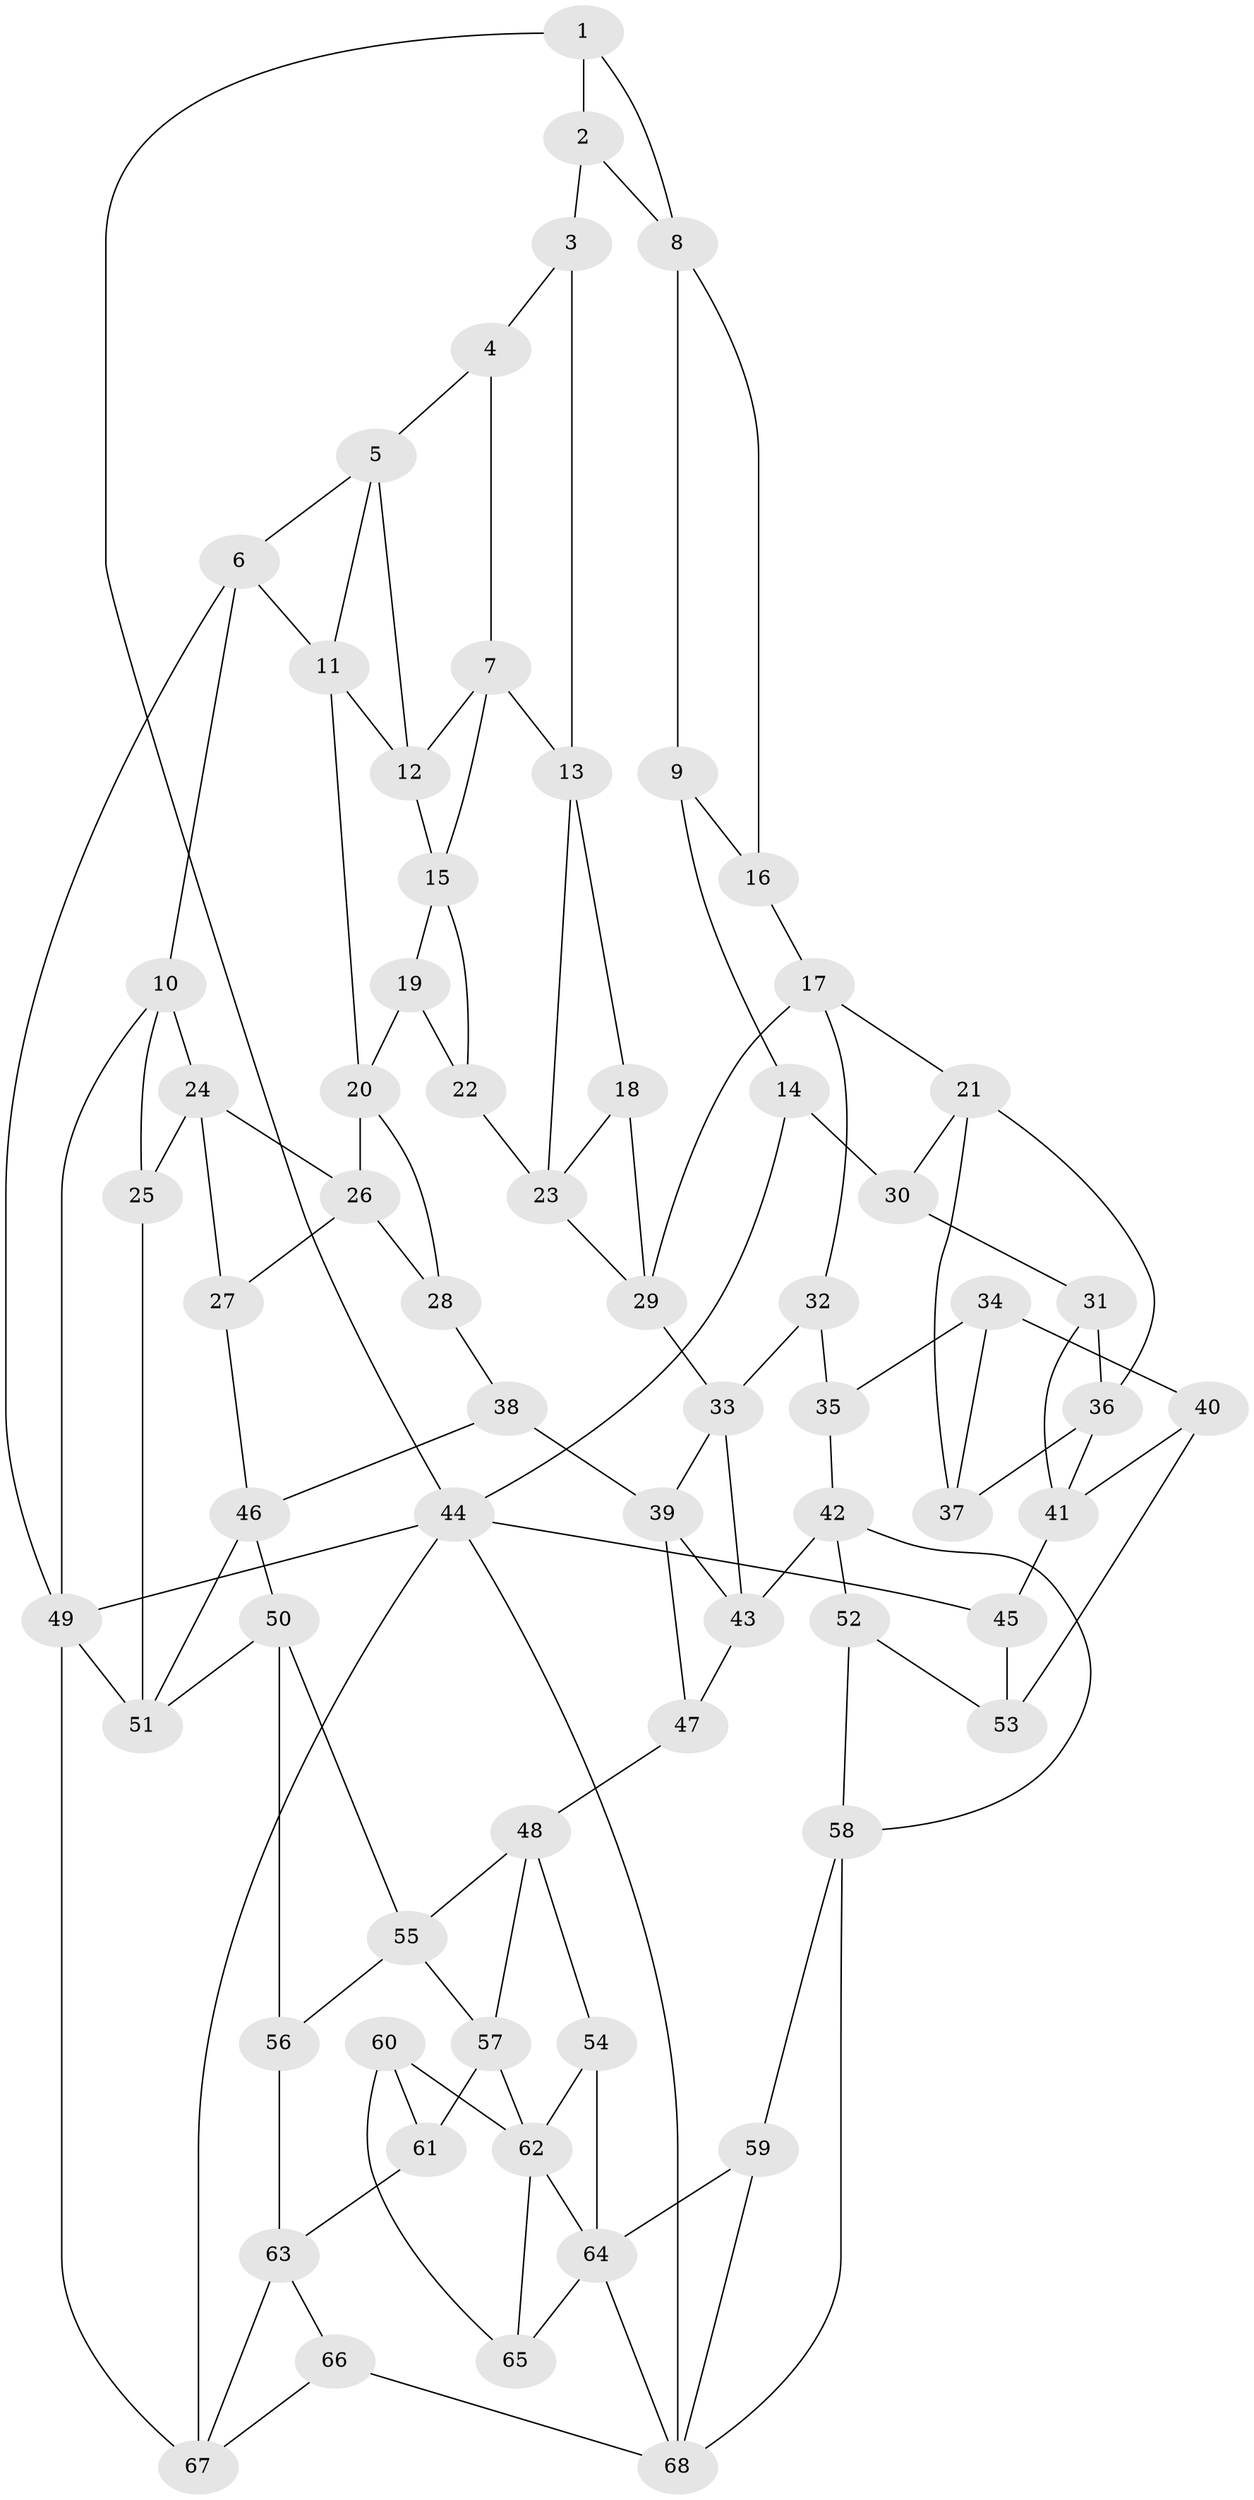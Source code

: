 // original degree distribution, {4: 0.2518518518518518, 6: 0.24444444444444444, 3: 0.022222222222222223, 5: 0.48148148148148145}
// Generated by graph-tools (version 1.1) at 2025/03/03/09/25 03:03:15]
// undirected, 68 vertices, 123 edges
graph export_dot {
graph [start="1"]
  node [color=gray90,style=filled];
  1;
  2;
  3;
  4;
  5;
  6;
  7;
  8;
  9;
  10;
  11;
  12;
  13;
  14;
  15;
  16;
  17;
  18;
  19;
  20;
  21;
  22;
  23;
  24;
  25;
  26;
  27;
  28;
  29;
  30;
  31;
  32;
  33;
  34;
  35;
  36;
  37;
  38;
  39;
  40;
  41;
  42;
  43;
  44;
  45;
  46;
  47;
  48;
  49;
  50;
  51;
  52;
  53;
  54;
  55;
  56;
  57;
  58;
  59;
  60;
  61;
  62;
  63;
  64;
  65;
  66;
  67;
  68;
  1 -- 2 [weight=1.0];
  1 -- 8 [weight=1.0];
  1 -- 44 [weight=1.0];
  2 -- 3 [weight=1.0];
  2 -- 8 [weight=1.0];
  3 -- 4 [weight=1.0];
  3 -- 13 [weight=1.0];
  4 -- 5 [weight=1.0];
  4 -- 7 [weight=1.0];
  5 -- 6 [weight=1.0];
  5 -- 11 [weight=1.0];
  5 -- 12 [weight=1.0];
  6 -- 10 [weight=1.0];
  6 -- 11 [weight=1.0];
  6 -- 49 [weight=1.0];
  7 -- 12 [weight=1.0];
  7 -- 13 [weight=1.0];
  7 -- 15 [weight=1.0];
  8 -- 9 [weight=1.0];
  8 -- 16 [weight=1.0];
  9 -- 14 [weight=1.0];
  9 -- 16 [weight=1.0];
  10 -- 24 [weight=1.0];
  10 -- 25 [weight=1.0];
  10 -- 49 [weight=1.0];
  11 -- 12 [weight=1.0];
  11 -- 20 [weight=1.0];
  12 -- 15 [weight=1.0];
  13 -- 18 [weight=1.0];
  13 -- 23 [weight=1.0];
  14 -- 30 [weight=2.0];
  14 -- 44 [weight=1.0];
  15 -- 19 [weight=1.0];
  15 -- 22 [weight=1.0];
  16 -- 17 [weight=1.0];
  17 -- 21 [weight=1.0];
  17 -- 29 [weight=1.0];
  17 -- 32 [weight=1.0];
  18 -- 23 [weight=1.0];
  18 -- 29 [weight=1.0];
  19 -- 20 [weight=1.0];
  19 -- 22 [weight=1.0];
  20 -- 26 [weight=1.0];
  20 -- 28 [weight=1.0];
  21 -- 30 [weight=1.0];
  21 -- 36 [weight=1.0];
  21 -- 37 [weight=1.0];
  22 -- 23 [weight=2.0];
  23 -- 29 [weight=1.0];
  24 -- 25 [weight=1.0];
  24 -- 26 [weight=1.0];
  24 -- 27 [weight=1.0];
  25 -- 51 [weight=1.0];
  26 -- 27 [weight=1.0];
  26 -- 28 [weight=1.0];
  27 -- 46 [weight=1.0];
  28 -- 38 [weight=1.0];
  29 -- 33 [weight=1.0];
  30 -- 31 [weight=1.0];
  31 -- 36 [weight=1.0];
  31 -- 41 [weight=1.0];
  32 -- 33 [weight=1.0];
  32 -- 35 [weight=2.0];
  33 -- 39 [weight=1.0];
  33 -- 43 [weight=1.0];
  34 -- 35 [weight=1.0];
  34 -- 37 [weight=2.0];
  34 -- 40 [weight=1.0];
  35 -- 42 [weight=1.0];
  36 -- 37 [weight=1.0];
  36 -- 41 [weight=1.0];
  38 -- 39 [weight=2.0];
  38 -- 46 [weight=1.0];
  39 -- 43 [weight=1.0];
  39 -- 47 [weight=1.0];
  40 -- 41 [weight=1.0];
  40 -- 53 [weight=1.0];
  41 -- 45 [weight=1.0];
  42 -- 43 [weight=1.0];
  42 -- 52 [weight=1.0];
  42 -- 58 [weight=1.0];
  43 -- 47 [weight=1.0];
  44 -- 45 [weight=1.0];
  44 -- 49 [weight=1.0];
  44 -- 67 [weight=1.0];
  44 -- 68 [weight=1.0];
  45 -- 53 [weight=2.0];
  46 -- 50 [weight=1.0];
  46 -- 51 [weight=1.0];
  47 -- 48 [weight=1.0];
  48 -- 54 [weight=1.0];
  48 -- 55 [weight=1.0];
  48 -- 57 [weight=1.0];
  49 -- 51 [weight=1.0];
  49 -- 67 [weight=2.0];
  50 -- 51 [weight=1.0];
  50 -- 55 [weight=1.0];
  50 -- 56 [weight=1.0];
  52 -- 53 [weight=1.0];
  52 -- 58 [weight=1.0];
  54 -- 62 [weight=1.0];
  54 -- 64 [weight=1.0];
  55 -- 56 [weight=1.0];
  55 -- 57 [weight=1.0];
  56 -- 63 [weight=1.0];
  57 -- 61 [weight=1.0];
  57 -- 62 [weight=1.0];
  58 -- 59 [weight=1.0];
  58 -- 68 [weight=1.0];
  59 -- 64 [weight=2.0];
  59 -- 68 [weight=1.0];
  60 -- 61 [weight=1.0];
  60 -- 62 [weight=2.0];
  60 -- 65 [weight=1.0];
  61 -- 63 [weight=1.0];
  62 -- 64 [weight=1.0];
  62 -- 65 [weight=1.0];
  63 -- 66 [weight=1.0];
  63 -- 67 [weight=1.0];
  64 -- 65 [weight=1.0];
  64 -- 68 [weight=1.0];
  66 -- 67 [weight=1.0];
  66 -- 68 [weight=1.0];
}
